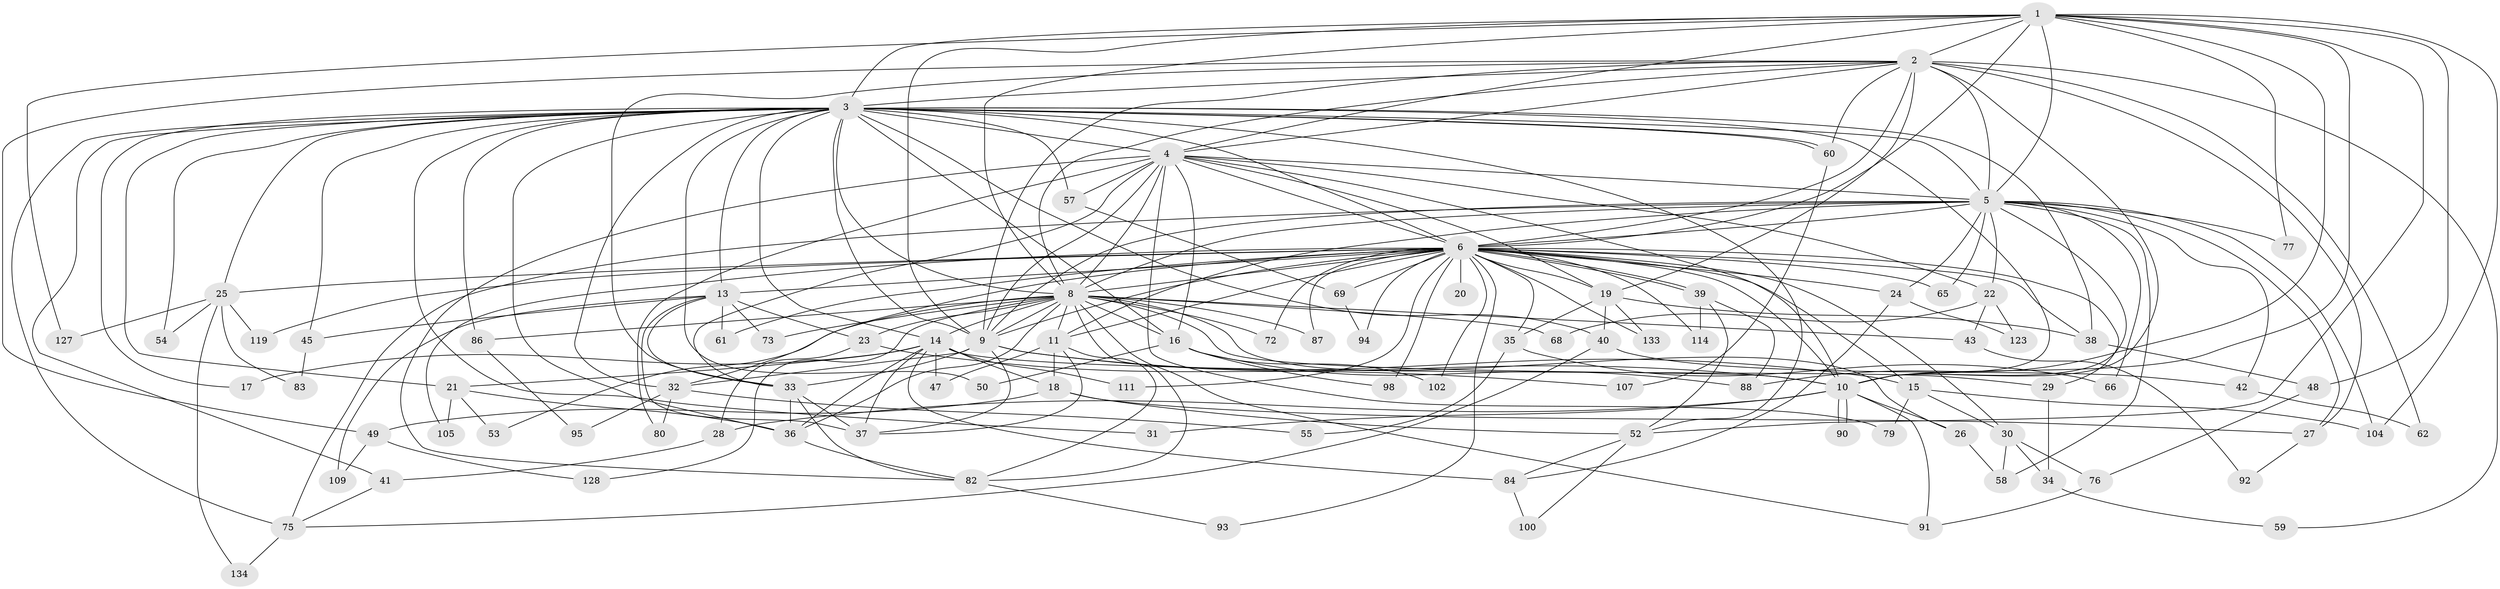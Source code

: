 // original degree distribution, {15: 0.007407407407407408, 18: 0.022222222222222223, 28: 0.007407407407407408, 23: 0.014814814814814815, 30: 0.007407407407407408, 25: 0.007407407407407408, 13: 0.007407407407407408, 8: 0.007407407407407408, 7: 0.022222222222222223, 10: 0.007407407407407408, 11: 0.007407407407407408, 5: 0.08148148148148149, 2: 0.5111111111111111, 4: 0.11851851851851852, 3: 0.16296296296296298, 6: 0.007407407407407408}
// Generated by graph-tools (version 1.1) at 2025/17/03/04/25 18:17:19]
// undirected, 94 vertices, 232 edges
graph export_dot {
graph [start="1"]
  node [color=gray90,style=filled];
  1;
  2 [super="+46+113+124"];
  3 [super="+97+112+115+116+12+51+63"];
  4 [super="+117+103"];
  5;
  6 [super="+67+7+135+120"];
  8;
  9;
  10 [super="+106+110+122"];
  11 [super="+64+108"];
  13;
  14;
  15;
  16 [super="+126"];
  17;
  18;
  19;
  20;
  21;
  22;
  23;
  24;
  25 [super="+71"];
  26;
  27 [super="+121"];
  28;
  29;
  30;
  31;
  32;
  33 [super="+101"];
  34;
  35;
  36 [super="+78+131+56"];
  37 [super="+89+44"];
  38;
  39;
  40 [super="+99"];
  41;
  42;
  43;
  45;
  47;
  48;
  49;
  50;
  52 [super="+70"];
  53;
  54;
  55;
  57;
  58 [super="+130"];
  59;
  60;
  61;
  62;
  65;
  66;
  68;
  69;
  72;
  73;
  75;
  76;
  77;
  79;
  80;
  82 [super="+85"];
  83;
  84 [super="+129"];
  86;
  87;
  88;
  90;
  91 [super="+125"];
  92;
  93;
  94;
  95;
  98 [super="+118"];
  100;
  102;
  104 [super="+132"];
  105;
  107;
  109;
  111;
  114;
  119;
  123;
  127;
  128;
  133;
  134;
  1 -- 2;
  1 -- 3;
  1 -- 4;
  1 -- 5;
  1 -- 6 [weight=2];
  1 -- 8;
  1 -- 9;
  1 -- 10;
  1 -- 48;
  1 -- 77;
  1 -- 88;
  1 -- 104;
  1 -- 127;
  1 -- 52;
  2 -- 3;
  2 -- 4;
  2 -- 5 [weight=2];
  2 -- 6 [weight=2];
  2 -- 8;
  2 -- 9;
  2 -- 10 [weight=2];
  2 -- 19;
  2 -- 27;
  2 -- 49;
  2 -- 59;
  2 -- 62;
  2 -- 60;
  2 -- 33;
  3 -- 4 [weight=2];
  3 -- 5 [weight=2];
  3 -- 6 [weight=3];
  3 -- 8;
  3 -- 9;
  3 -- 10;
  3 -- 13;
  3 -- 14;
  3 -- 17;
  3 -- 31;
  3 -- 38;
  3 -- 40;
  3 -- 45 [weight=2];
  3 -- 50;
  3 -- 54;
  3 -- 57;
  3 -- 60;
  3 -- 60;
  3 -- 16;
  3 -- 52;
  3 -- 32;
  3 -- 36;
  3 -- 21;
  3 -- 86;
  3 -- 41;
  3 -- 75;
  3 -- 25;
  4 -- 5;
  4 -- 6 [weight=2];
  4 -- 8;
  4 -- 9;
  4 -- 10;
  4 -- 16;
  4 -- 19;
  4 -- 22;
  4 -- 57;
  4 -- 79;
  4 -- 80;
  4 -- 33;
  4 -- 82;
  5 -- 6 [weight=2];
  5 -- 8;
  5 -- 9;
  5 -- 10;
  5 -- 11 [weight=2];
  5 -- 22;
  5 -- 24;
  5 -- 42;
  5 -- 65;
  5 -- 66;
  5 -- 75;
  5 -- 77;
  5 -- 58;
  5 -- 27;
  5 -- 104;
  6 -- 8 [weight=2];
  6 -- 9 [weight=2];
  6 -- 10 [weight=3];
  6 -- 20 [weight=2];
  6 -- 24;
  6 -- 29;
  6 -- 39;
  6 -- 39;
  6 -- 61;
  6 -- 69;
  6 -- 98 [weight=2];
  6 -- 102;
  6 -- 105;
  6 -- 19;
  6 -- 133;
  6 -- 11;
  6 -- 65;
  6 -- 13 [weight=2];
  6 -- 72 [weight=2];
  6 -- 15;
  6 -- 87;
  6 -- 25;
  6 -- 93;
  6 -- 30;
  6 -- 94;
  6 -- 32;
  6 -- 35;
  6 -- 111;
  6 -- 114;
  6 -- 119;
  6 -- 38;
  8 -- 9;
  8 -- 10;
  8 -- 11;
  8 -- 14;
  8 -- 16;
  8 -- 23;
  8 -- 26;
  8 -- 43;
  8 -- 53;
  8 -- 68;
  8 -- 72;
  8 -- 73;
  8 -- 82;
  8 -- 86;
  8 -- 87;
  8 -- 128;
  8 -- 91;
  8 -- 36;
  9 -- 10;
  9 -- 15;
  9 -- 32;
  9 -- 33;
  9 -- 37;
  10 -- 26;
  10 -- 28;
  10 -- 31 [weight=2];
  10 -- 90;
  10 -- 90;
  10 -- 91;
  11 -- 18;
  11 -- 47;
  11 -- 37;
  11 -- 82;
  13 -- 23;
  13 -- 33;
  13 -- 37;
  13 -- 45;
  13 -- 61;
  13 -- 73;
  13 -- 109;
  14 -- 17;
  14 -- 18;
  14 -- 21;
  14 -- 29;
  14 -- 37;
  14 -- 47;
  14 -- 84;
  14 -- 111;
  14 -- 36;
  15 -- 30;
  15 -- 79;
  15 -- 104;
  16 -- 50;
  16 -- 98;
  16 -- 102;
  16 -- 88;
  18 -- 27;
  18 -- 49;
  18 -- 52;
  19 -- 35;
  19 -- 38;
  19 -- 40;
  19 -- 133;
  21 -- 53;
  21 -- 105;
  21 -- 36;
  22 -- 43;
  22 -- 68;
  22 -- 123;
  23 -- 28;
  23 -- 107;
  24 -- 123;
  24 -- 84;
  25 -- 54;
  25 -- 134;
  25 -- 83;
  25 -- 119;
  25 -- 127;
  26 -- 58;
  27 -- 92;
  28 -- 41;
  29 -- 34;
  30 -- 34;
  30 -- 58;
  30 -- 76;
  32 -- 55;
  32 -- 80;
  32 -- 95;
  33 -- 36;
  33 -- 37;
  33 -- 82;
  34 -- 59;
  35 -- 55;
  35 -- 66;
  36 -- 82;
  38 -- 48;
  39 -- 52;
  39 -- 88;
  39 -- 114;
  40 -- 42;
  40 -- 75;
  41 -- 75;
  42 -- 62;
  43 -- 92;
  45 -- 83;
  48 -- 76;
  49 -- 109;
  49 -- 128;
  52 -- 100;
  52 -- 84;
  57 -- 69;
  60 -- 107;
  69 -- 94;
  75 -- 134;
  76 -- 91;
  82 -- 93;
  84 -- 100;
  86 -- 95;
}
